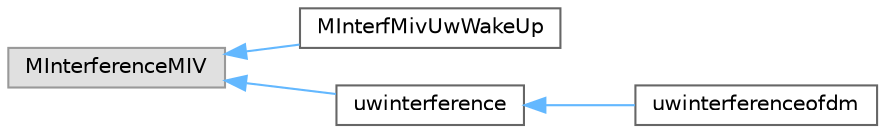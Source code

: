 digraph "Graphical Class Hierarchy"
{
 // LATEX_PDF_SIZE
  bgcolor="transparent";
  edge [fontname=Helvetica,fontsize=10,labelfontname=Helvetica,labelfontsize=10];
  node [fontname=Helvetica,fontsize=10,shape=box,height=0.2,width=0.4];
  rankdir="LR";
  Node0 [id="Node000000",label="MInterferenceMIV",height=0.2,width=0.4,color="grey60", fillcolor="#E0E0E0", style="filled",tooltip=" "];
  Node0 -> Node1 [id="edge31_Node000000_Node000001",dir="back",color="steelblue1",style="solid",tooltip=" "];
  Node1 [id="Node000001",label="MInterfMivUwWakeUp",height=0.2,width=0.4,color="grey40", fillcolor="white", style="filled",URL="$classMInterfMivUwWakeUp.html",tooltip="Class that describe the interference model for the Tone channel."];
  Node0 -> Node2 [id="edge32_Node000000_Node000002",dir="back",color="steelblue1",style="solid",tooltip=" "];
  Node2 [id="Node000002",label="uwinterference",height=0.2,width=0.4,color="grey40", fillcolor="white", style="filled",URL="$classuwinterference.html",tooltip=" "];
  Node2 -> Node3 [id="edge33_Node000002_Node000003",dir="back",color="steelblue1",style="solid",tooltip=" "];
  Node3 [id="Node000003",label="uwinterferenceofdm",height=0.2,width=0.4,color="grey40", fillcolor="white", style="filled",URL="$classuwinterferenceofdm.html",tooltip=" "];
}
